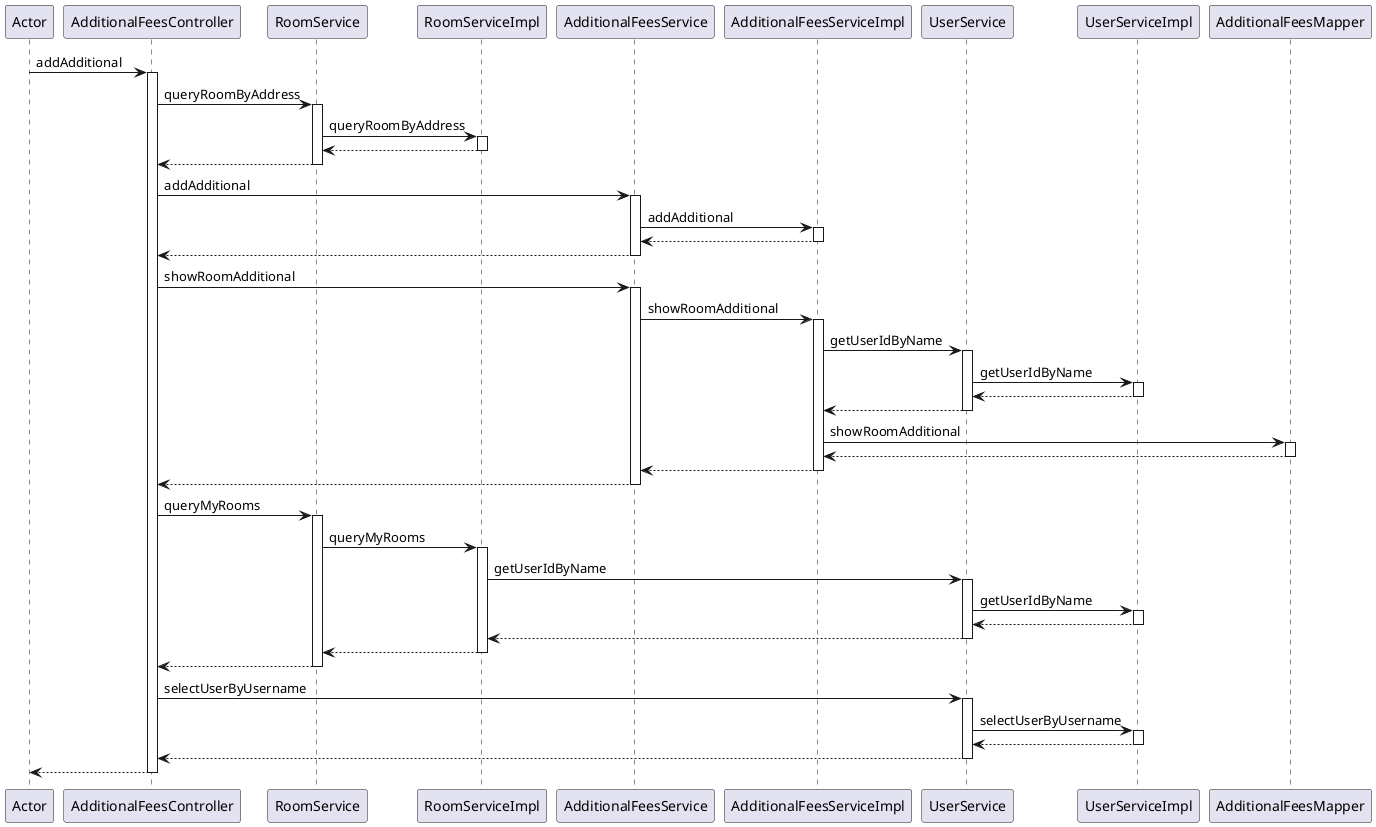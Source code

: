 @startuml
participant Actor
Actor -> AdditionalFeesController : addAdditional
activate AdditionalFeesController
AdditionalFeesController -> RoomService : queryRoomByAddress
activate RoomService
RoomService -> RoomServiceImpl : queryRoomByAddress
activate RoomServiceImpl
RoomServiceImpl --> RoomService
deactivate RoomServiceImpl
RoomService --> AdditionalFeesController
deactivate RoomService
AdditionalFeesController -> AdditionalFeesService : addAdditional
activate AdditionalFeesService
AdditionalFeesService -> AdditionalFeesServiceImpl : addAdditional
activate AdditionalFeesServiceImpl
AdditionalFeesServiceImpl --> AdditionalFeesService
deactivate AdditionalFeesServiceImpl
AdditionalFeesService --> AdditionalFeesController
deactivate AdditionalFeesService
AdditionalFeesController -> AdditionalFeesService : showRoomAdditional
activate AdditionalFeesService
AdditionalFeesService -> AdditionalFeesServiceImpl : showRoomAdditional
activate AdditionalFeesServiceImpl
AdditionalFeesServiceImpl -> UserService : getUserIdByName
activate UserService
UserService -> UserServiceImpl : getUserIdByName
activate UserServiceImpl
UserServiceImpl --> UserService
deactivate UserServiceImpl
UserService --> AdditionalFeesServiceImpl
deactivate UserService
AdditionalFeesServiceImpl -> AdditionalFeesMapper : showRoomAdditional
activate AdditionalFeesMapper
AdditionalFeesMapper --> AdditionalFeesServiceImpl
deactivate AdditionalFeesMapper
AdditionalFeesServiceImpl --> AdditionalFeesService
deactivate AdditionalFeesServiceImpl
AdditionalFeesService --> AdditionalFeesController
deactivate AdditionalFeesService
AdditionalFeesController -> RoomService : queryMyRooms
activate RoomService
RoomService -> RoomServiceImpl : queryMyRooms
activate RoomServiceImpl
RoomServiceImpl -> UserService : getUserIdByName
activate UserService
UserService -> UserServiceImpl : getUserIdByName
activate UserServiceImpl
UserServiceImpl --> UserService
deactivate UserServiceImpl
UserService --> RoomServiceImpl
deactivate UserService
RoomServiceImpl --> RoomService
deactivate RoomServiceImpl
RoomService --> AdditionalFeesController
deactivate RoomService
AdditionalFeesController -> UserService : selectUserByUsername
activate UserService
UserService -> UserServiceImpl : selectUserByUsername
activate UserServiceImpl
UserServiceImpl --> UserService
deactivate UserServiceImpl
UserService --> AdditionalFeesController
deactivate UserService
return
@enduml